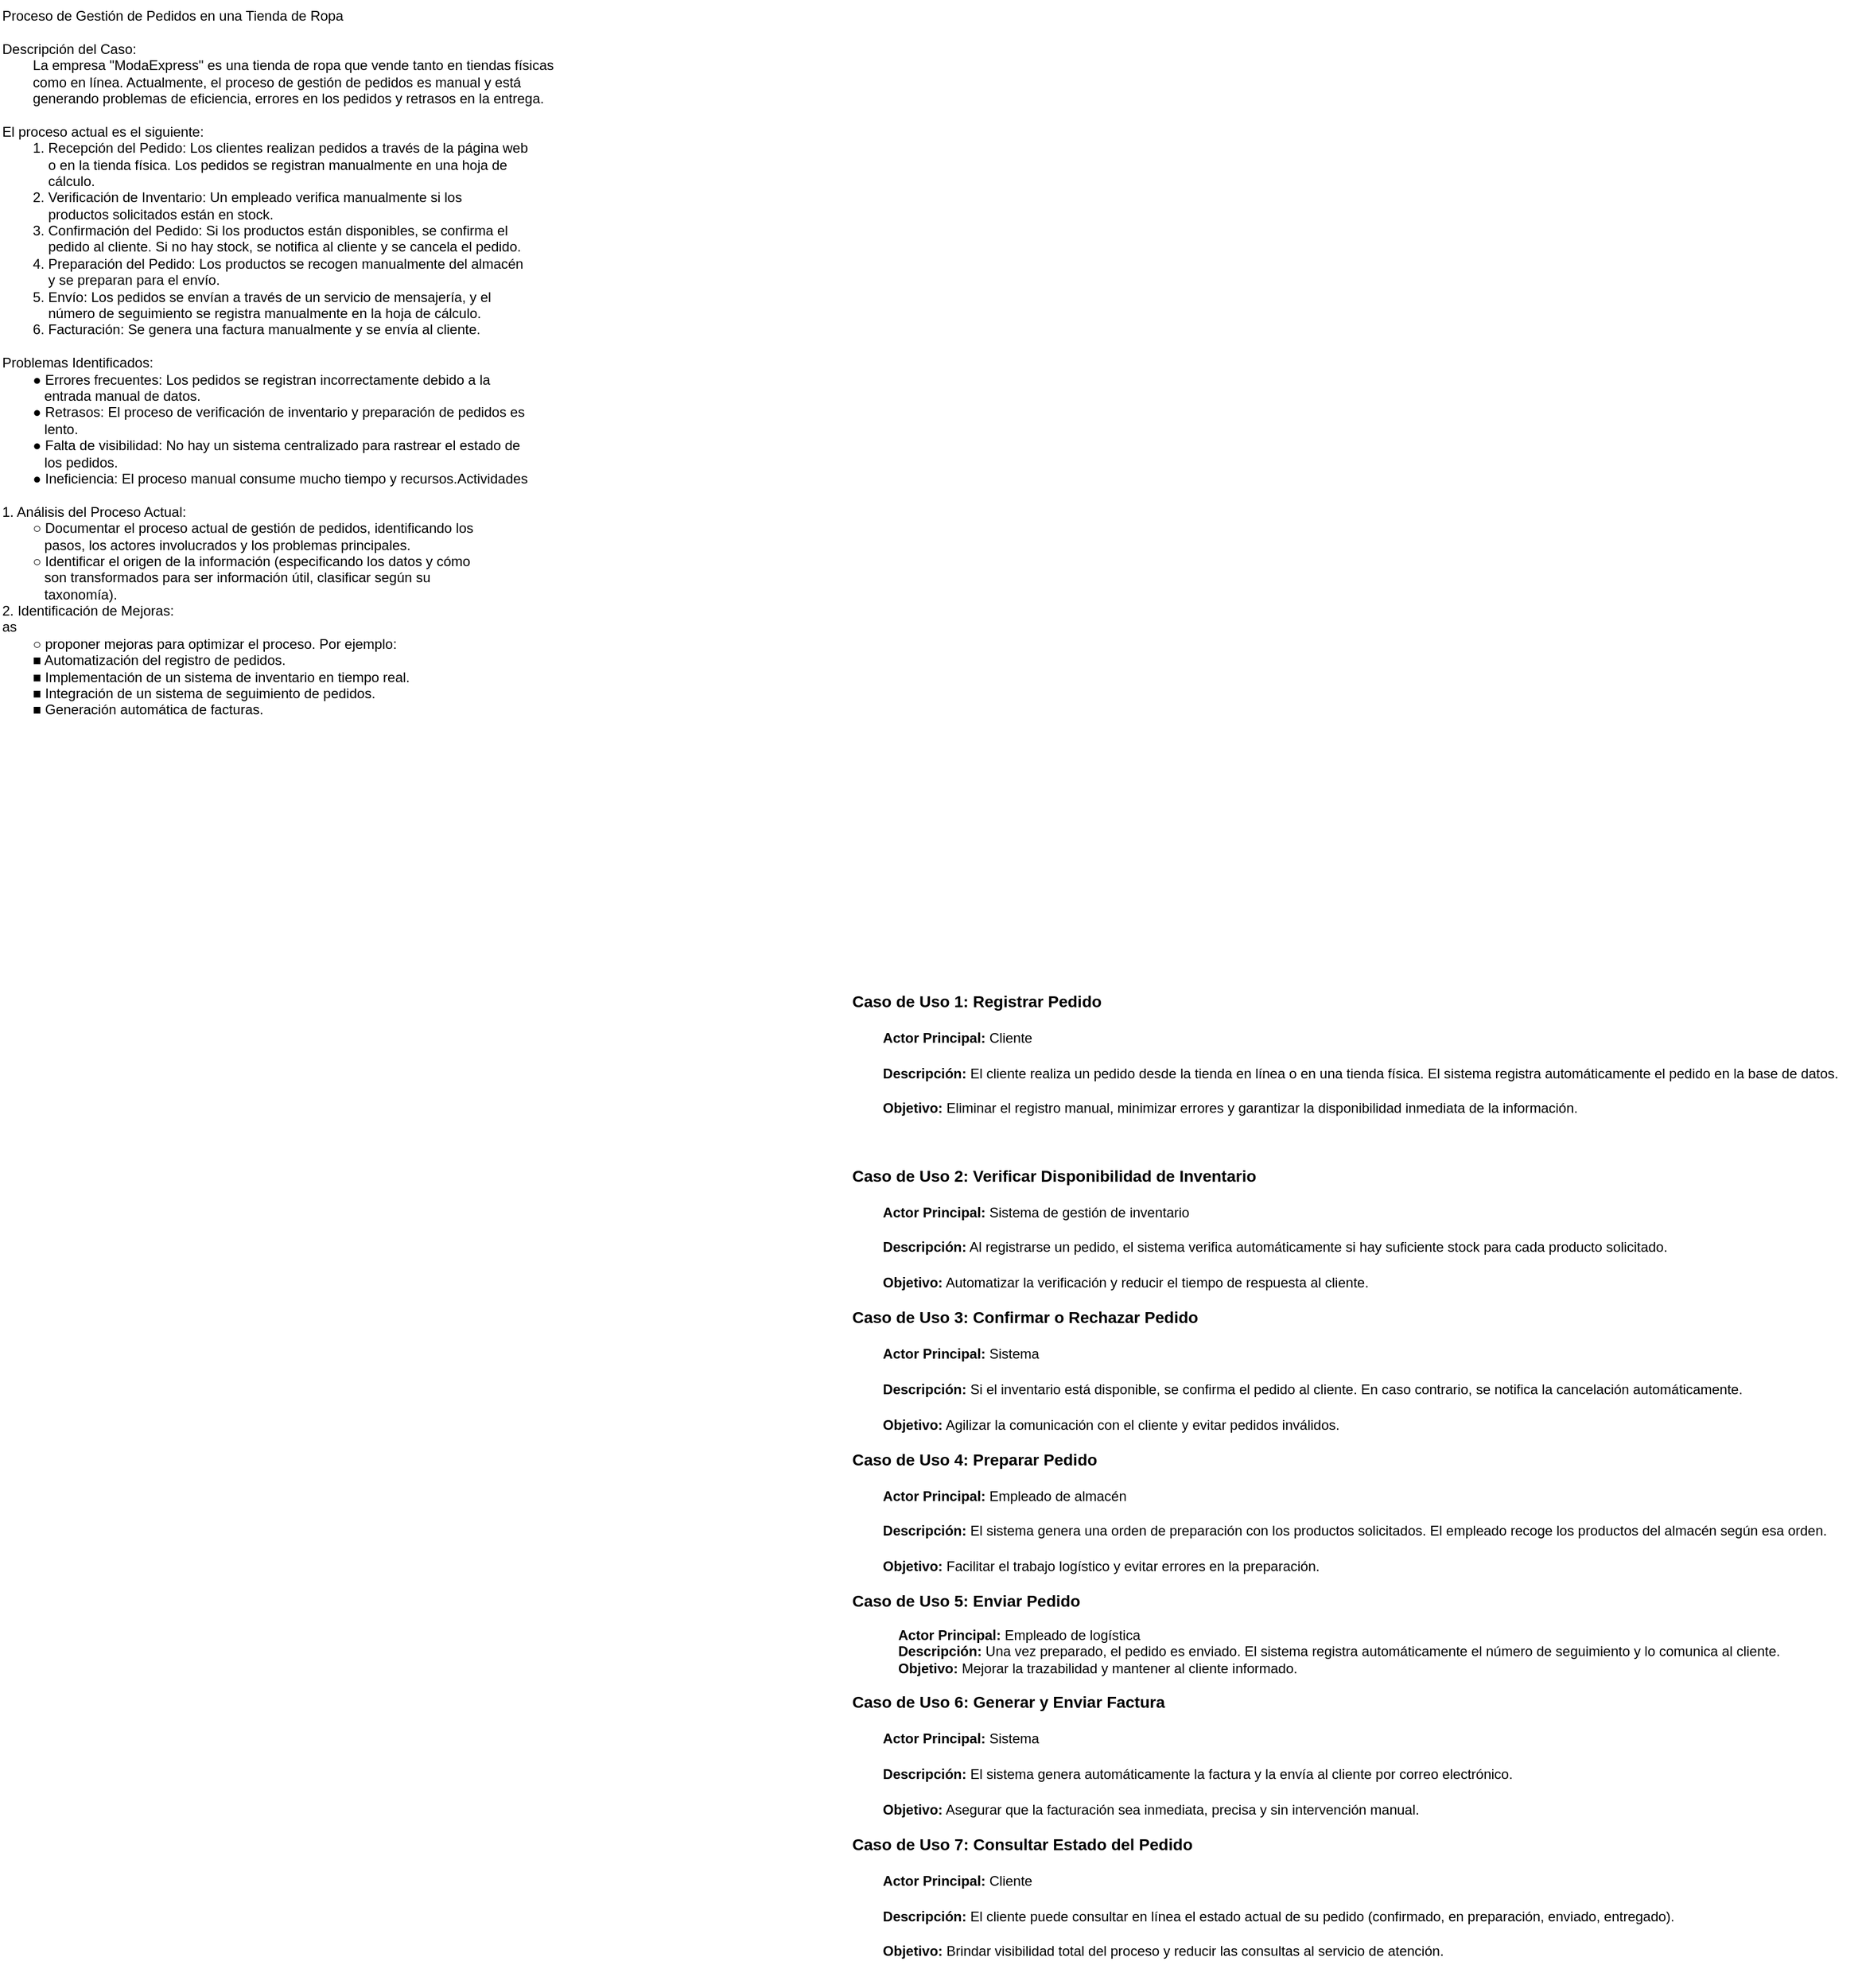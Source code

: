 <mxfile version="27.1.5" pages="4">
  <diagram id="5YTHDg19CeCrRiQ4i6nN" name="Casos de Uso">
    <mxGraphModel dx="1181" dy="744" grid="0" gridSize="10" guides="1" tooltips="1" connect="1" arrows="1" fold="1" page="1" pageScale="1" pageWidth="100000" pageHeight="100000" math="0" shadow="0">
      <root>
        <mxCell id="0" />
        <mxCell id="1" parent="0" />
        <mxCell id="kd1G-dfVbS24iCWZsoGM-1" value="Proceso de Gestión de Pedidos en una Tienda de Ropa&lt;br&gt;&lt;br&gt;&lt;div&gt;Descripción del Caso:&lt;br&gt;&lt;span style=&quot;white-space: pre;&quot;&gt;&#x9;&lt;/span&gt;La empresa &quot;ModaExpress&quot; es una tienda de ropa que vende tanto en tiendas físicas&lt;br&gt;&lt;span style=&quot;white-space: pre;&quot;&gt;&#x9;&lt;/span&gt;como en línea. Actualmente, el proceso de gestión de pedidos es manual y está&lt;br&gt;&lt;span style=&quot;white-space: pre;&quot;&gt;&#x9;&lt;/span&gt;generando problemas de eficiencia, errores en los pedidos y retrasos en la entrega.&lt;br&gt;&lt;br&gt;&lt;/div&gt;&lt;div&gt;El proceso actual es el siguiente:&lt;br&gt;&lt;span style=&quot;white-space: pre;&quot;&gt;&#x9;&lt;/span&gt;1.​ Recepción del Pedido: Los clientes realizan pedidos a través de la página web&lt;br&gt;&lt;span style=&quot;white-space: pre;&quot;&gt;&#x9;&lt;/span&gt;&amp;nbsp; &amp;nbsp; o en la tienda física. Los pedidos se registran manualmente en una hoja de&lt;br&gt;&lt;span style=&quot;white-space: pre;&quot;&gt;&#x9;&lt;/span&gt;&amp;nbsp; &amp;nbsp; cálculo.&lt;br&gt;&lt;span style=&quot;white-space: pre;&quot;&gt;&#x9;&lt;/span&gt;2.​ Verificación de Inventario: Un empleado verifica manualmente si los&lt;br&gt;&lt;span style=&quot;white-space: pre;&quot;&gt;&#x9;&lt;/span&gt;&amp;nbsp; &amp;nbsp; productos solicitados están en stock.&lt;br&gt;&lt;span style=&quot;white-space: pre;&quot;&gt;&#x9;&lt;/span&gt;3.​ Confirmación del Pedido: Si los productos están disponibles, se confirma el&lt;br&gt;&lt;span style=&quot;white-space: pre;&quot;&gt;&#x9;&lt;/span&gt;&amp;nbsp; &amp;nbsp; pedido al cliente. Si no hay stock, se notifica al cliente y se cancela el pedido.&lt;br&gt;&lt;span style=&quot;white-space: pre;&quot;&gt;&#x9;&lt;/span&gt;4.​ Preparación del Pedido: Los productos se recogen manualmente del almacén&lt;br&gt;&lt;span style=&quot;white-space: pre;&quot;&gt;&#x9;&lt;/span&gt;&amp;nbsp; &amp;nbsp; y se preparan para el envío.&lt;br&gt;&lt;span style=&quot;white-space: pre;&quot;&gt;&#x9;&lt;/span&gt;5.​ Envío: Los pedidos se envían a través de un servicio de mensajería, y el&lt;br&gt;&lt;span style=&quot;white-space: pre;&quot;&gt;&#x9;&lt;/span&gt;&amp;nbsp; &amp;nbsp; número de seguimiento se registra manualmente en la hoja de cálculo.&lt;br&gt;&lt;span style=&quot;white-space: pre;&quot;&gt;&#x9;&lt;/span&gt;6.​ Facturación: Se genera una factura manualmente y se envía al cliente.&lt;br&gt;&lt;br&gt;&lt;/div&gt;&lt;div&gt;Problemas Identificados:&lt;br&gt;&lt;span style=&quot;white-space: pre;&quot;&gt;&#x9;&lt;/span&gt;●​ Errores frecuentes: Los pedidos se registran incorrectamente debido a la&lt;br&gt;&lt;span style=&quot;white-space: pre;&quot;&gt;&#x9;&lt;/span&gt;&amp;nbsp; &amp;nbsp;entrada manual de datos.&lt;br&gt;&lt;span style=&quot;white-space: pre;&quot;&gt;&#x9;&lt;/span&gt;●​ Retrasos: El proceso de verificación de inventario y preparación de pedidos es&lt;br&gt;&lt;span style=&quot;white-space: pre;&quot;&gt;&#x9;&lt;/span&gt;&amp;nbsp; &amp;nbsp;lento.&lt;br&gt;&lt;span style=&quot;white-space: pre;&quot;&gt;&#x9;&lt;/span&gt;●​ Falta de visibilidad: No hay un sistema centralizado para rastrear el estado de&lt;br&gt;&lt;span style=&quot;white-space: pre;&quot;&gt;&#x9;&lt;/span&gt;&amp;nbsp; &amp;nbsp;los pedidos.&lt;br&gt;&lt;span style=&quot;white-space: pre;&quot;&gt;&#x9;&lt;/span&gt;●​ Ineficiencia: El proceso manual consume mucho tiempo y recursos.Actividades&lt;br&gt;&lt;br&gt;&lt;/div&gt;&lt;div&gt;1.​ Análisis del Proceso Actual:&lt;br&gt;&lt;span style=&quot;white-space: pre;&quot;&gt;&#x9;&lt;/span&gt;○​ Documentar el proceso actual de gestión de pedidos, identificando los&lt;br&gt;&lt;span style=&quot;white-space: pre;&quot;&gt;&#x9;&lt;/span&gt;&amp;nbsp; &amp;nbsp;pasos, los actores involucrados y los problemas principales.&lt;br&gt;&lt;span style=&quot;white-space: pre;&quot;&gt;&#x9;&lt;/span&gt;○​ Identificar el origen de la información (especificando los datos y cómo&lt;br&gt;&lt;span style=&quot;white-space: pre;&quot;&gt;&#x9;&lt;/span&gt;&amp;nbsp; &amp;nbsp;son transformados para ser información útil, clasificar según su&lt;br&gt;&lt;span style=&quot;white-space: pre;&quot;&gt;&#x9;&lt;/span&gt;&amp;nbsp; &amp;nbsp;taxonomía).&lt;br&gt;2.​ Identificación de Mejoras:&lt;/div&gt;&lt;div&gt;as&lt;br&gt;&lt;span style=&quot;white-space: pre;&quot;&gt;&#x9;&lt;/span&gt;○​ proponer mejoras para optimizar el proceso. Por ejemplo:&lt;br&gt;&lt;span style=&quot;white-space: pre;&quot;&gt;&#x9;&lt;/span&gt;■​ Automatización del registro de pedidos.&lt;br&gt;&lt;span style=&quot;white-space: pre;&quot;&gt;&#x9;&lt;/span&gt;■​ Implementación de un sistema de inventario en tiempo real.&lt;br&gt;&lt;span style=&quot;white-space: pre;&quot;&gt;&#x9;&lt;/span&gt;■​ Integración de un sistema de seguimiento de pedidos.&lt;br&gt;&lt;span style=&quot;white-space: pre;&quot;&gt;&#x9;&lt;/span&gt;■​ Generación automática de facturas.&lt;/div&gt;" style="text;whiteSpace=wrap;html=1;" parent="1" vertex="1">
          <mxGeometry x="270" y="130" width="610" height="650" as="geometry" />
        </mxCell>
        <mxCell id="BOCZlkK2eR9XQvVhr_eG-1" value="&lt;h3 data-end=&quot;318&quot; data-start=&quot;276&quot;&gt;&lt;strong data-end=&quot;318&quot; data-start=&quot;283&quot;&gt;&lt;font style=&quot;font-size: 14px;&quot;&gt;Caso de Uso 1: Registrar Pedido&lt;/font&gt;&lt;/strong&gt;&lt;/h3&gt;&lt;h3 data-end=&quot;318&quot; data-start=&quot;276&quot;&gt;&lt;strong style=&quot;background-color: transparent; color: light-dark(rgb(0, 0, 0), rgb(255, 255, 255)); font-size: 12px;&quot; data-end=&quot;342&quot; data-start=&quot;322&quot;&gt;&lt;span style=&quot;white-space: pre;&quot;&gt;&#x9;&lt;/span&gt;Actor Principal:&lt;/strong&gt;&lt;span style=&quot;background-color: transparent; color: light-dark(rgb(0, 0, 0), rgb(255, 255, 255)); font-size: 12px; font-weight: normal;&quot;&gt; Cliente&lt;/span&gt;&lt;/h3&gt;&lt;h3 data-end=&quot;318&quot; data-start=&quot;276&quot;&gt;&lt;strong style=&quot;background-color: transparent; color: light-dark(rgb(0, 0, 0), rgb(255, 255, 255)); font-size: 12px;&quot; data-end=&quot;369&quot; data-start=&quot;353&quot;&gt;&lt;span style=&quot;white-space: pre;&quot;&gt;&#x9;&lt;/span&gt;Descripción:&lt;/strong&gt;&lt;span style=&quot;background-color: transparent; color: light-dark(rgb(0, 0, 0), rgb(255, 255, 255)); font-size: 12px; font-weight: normal;&quot;&gt; El cliente realiza un pedido desde la tienda en línea o en una tienda física. El sistema registra automáticamente el pedido en la base de datos.&lt;/span&gt;&lt;/h3&gt;&lt;h3 data-end=&quot;318&quot; data-start=&quot;276&quot;&gt;&lt;strong style=&quot;background-color: transparent; color: light-dark(rgb(0, 0, 0), rgb(255, 255, 255)); font-size: 12px;&quot; data-end=&quot;530&quot; data-start=&quot;517&quot;&gt;&lt;span style=&quot;white-space: pre;&quot;&gt;&#x9;&lt;/span&gt;Objetivo:&lt;/strong&gt;&lt;span style=&quot;background-color: transparent; color: light-dark(rgb(0, 0, 0), rgb(255, 255, 255)); font-size: 12px; font-weight: normal;&quot;&gt; Eliminar el registro manual, minimizar errores y garantizar la disponibilidad inmediata de la información.&lt;/span&gt;&lt;/h3&gt;&lt;ul data-end=&quot;637&quot; data-start=&quot;320&quot;&gt;&lt;/ul&gt;&lt;br&gt;&lt;h3 data-end=&quot;708&quot; data-start=&quot;644&quot;&gt;&lt;strong data-end=&quot;708&quot; data-start=&quot;651&quot;&gt;&lt;font style=&quot;font-size: 14px;&quot;&gt;Caso de Uso 2: Verificar Disponibilidad de Inventario&lt;/font&gt;&lt;/strong&gt;&lt;/h3&gt;&lt;h3 data-end=&quot;708&quot; data-start=&quot;644&quot;&gt;&lt;strong style=&quot;background-color: transparent; color: light-dark(rgb(0, 0, 0), rgb(255, 255, 255)); font-size: 12px;&quot; data-end=&quot;732&quot; data-start=&quot;712&quot;&gt;&lt;span style=&quot;white-space: pre;&quot;&gt;&#x9;&lt;/span&gt;Actor Principal:&lt;/strong&gt;&lt;span style=&quot;background-color: transparent; color: light-dark(rgb(0, 0, 0), rgb(255, 255, 255)); font-size: 12px; font-weight: normal;&quot;&gt; Sistema de gestión de inventario&lt;/span&gt;&lt;/h3&gt;&lt;h3 data-end=&quot;708&quot; data-start=&quot;644&quot;&gt;&lt;strong style=&quot;background-color: transparent; color: light-dark(rgb(0, 0, 0), rgb(255, 255, 255)); font-size: 12px;&quot; data-end=&quot;784&quot; data-start=&quot;768&quot;&gt;&lt;span style=&quot;white-space: pre;&quot;&gt;&#x9;&lt;/span&gt;Descripción:&lt;/strong&gt;&lt;span style=&quot;background-color: transparent; color: light-dark(rgb(0, 0, 0), rgb(255, 255, 255)); font-size: 12px; font-weight: normal;&quot;&gt; Al registrarse un pedido, el sistema verifica automáticamente si hay suficiente stock para cada producto solicitado.&lt;/span&gt;&lt;/h3&gt;&lt;h3 data-end=&quot;708&quot; data-start=&quot;644&quot;&gt;&lt;strong style=&quot;background-color: transparent; color: light-dark(rgb(0, 0, 0), rgb(255, 255, 255)); font-size: 12px;&quot; data-end=&quot;917&quot; data-start=&quot;904&quot;&gt;&lt;span style=&quot;white-space: pre;&quot;&gt;&#x9;&lt;/span&gt;Objetivo:&lt;/strong&gt;&lt;span style=&quot;background-color: transparent; color: light-dark(rgb(0, 0, 0), rgb(255, 255, 255)); font-size: 12px; font-weight: normal;&quot;&gt; Automatizar la verificación y reducir el tiempo de respuesta al cliente.&lt;/span&gt;&lt;/h3&gt;&lt;h3 data-end=&quot;708&quot; data-start=&quot;644&quot;&gt;&lt;strong style=&quot;background-color: transparent; color: light-dark(rgb(0, 0, 0), rgb(255, 255, 255));&quot; data-end=&quot;1049&quot; data-start=&quot;1003&quot;&gt;&lt;font style=&quot;font-size: 14px;&quot;&gt;Caso de Uso 3: Confirmar o Rechazar Pedido&lt;/font&gt;&lt;/strong&gt;&lt;/h3&gt;&lt;h3 data-end=&quot;708&quot; data-start=&quot;644&quot;&gt;&lt;strong style=&quot;background-color: transparent; color: light-dark(rgb(0, 0, 0), rgb(255, 255, 255)); font-size: 12px;&quot; data-end=&quot;1073&quot; data-start=&quot;1053&quot;&gt;&lt;span style=&quot;white-space: pre;&quot;&gt;&#x9;&lt;/span&gt;Actor Principal:&lt;/strong&gt;&lt;span style=&quot;background-color: transparent; color: light-dark(rgb(0, 0, 0), rgb(255, 255, 255)); font-size: 12px; font-weight: normal;&quot;&gt; Sistema&lt;/span&gt;&lt;/h3&gt;&lt;h3 data-end=&quot;708&quot; data-start=&quot;644&quot;&gt;&lt;strong style=&quot;background-color: transparent; color: light-dark(rgb(0, 0, 0), rgb(255, 255, 255)); font-size: 12px;&quot; data-end=&quot;1100&quot; data-start=&quot;1084&quot;&gt;&lt;span style=&quot;white-space: pre;&quot;&gt;&#x9;&lt;/span&gt;Descripción:&lt;/strong&gt;&lt;span style=&quot;background-color: transparent; color: light-dark(rgb(0, 0, 0), rgb(255, 255, 255)); font-size: 12px; font-weight: normal;&quot;&gt; Si el inventario está disponible, se confirma el pedido al cliente. En caso contrario, se notifica la cancelación automáticamente.&lt;/span&gt;&lt;/h3&gt;&lt;h3 data-end=&quot;708&quot; data-start=&quot;644&quot;&gt;&lt;strong style=&quot;background-color: transparent; color: light-dark(rgb(0, 0, 0), rgb(255, 255, 255)); font-size: 12px;&quot; data-end=&quot;1247&quot; data-start=&quot;1234&quot;&gt;&lt;span style=&quot;white-space: pre;&quot;&gt;&#x9;&lt;/span&gt;Objetivo:&lt;/strong&gt;&lt;span style=&quot;background-color: transparent; color: light-dark(rgb(0, 0, 0), rgb(255, 255, 255)); font-size: 12px; font-weight: normal;&quot;&gt; Agilizar la comunicación con el cliente y evitar pedidos inválidos.&lt;/span&gt;&lt;/h3&gt;&lt;h3 data-end=&quot;1363&quot; data-start=&quot;1322&quot;&gt;&lt;strong data-end=&quot;1363&quot; data-start=&quot;1329&quot;&gt;&lt;font style=&quot;font-size: 14px;&quot;&gt;Caso de Uso 4: Preparar Pedido&lt;/font&gt;&lt;/strong&gt;&lt;/h3&gt;&lt;h3 data-end=&quot;1363&quot; data-start=&quot;1322&quot;&gt;&lt;strong style=&quot;background-color: transparent; color: light-dark(rgb(0, 0, 0), rgb(255, 255, 255)); font-size: 12px;&quot; data-end=&quot;1387&quot; data-start=&quot;1367&quot;&gt;&lt;span style=&quot;white-space: pre;&quot;&gt;&#x9;&lt;/span&gt;Actor Principal:&lt;/strong&gt;&lt;span style=&quot;background-color: transparent; color: light-dark(rgb(0, 0, 0), rgb(255, 255, 255)); font-size: 12px; font-weight: normal;&quot;&gt; Empleado de almacén&lt;/span&gt;&lt;/h3&gt;&lt;h3 data-end=&quot;1363&quot; data-start=&quot;1322&quot;&gt;&lt;strong style=&quot;background-color: transparent; color: light-dark(rgb(0, 0, 0), rgb(255, 255, 255)); font-size: 12px;&quot; data-end=&quot;1426&quot; data-start=&quot;1410&quot;&gt;&lt;span style=&quot;white-space: pre;&quot;&gt;&#x9;&lt;/span&gt;Descripción:&lt;/strong&gt;&lt;span style=&quot;background-color: transparent; color: light-dark(rgb(0, 0, 0), rgb(255, 255, 255)); font-size: 12px; font-weight: normal;&quot;&gt; El sistema genera una orden de preparación con los productos solicitados. El empleado recoge los productos del almacén según esa orden.&lt;/span&gt;&lt;/h3&gt;&lt;h3 data-end=&quot;1363&quot; data-start=&quot;1322&quot;&gt;&lt;strong style=&quot;background-color: transparent; color: light-dark(rgb(0, 0, 0), rgb(255, 255, 255)); font-size: 12px;&quot; data-end=&quot;1578&quot; data-start=&quot;1565&quot;&gt;&lt;span style=&quot;white-space: pre;&quot;&gt;&#x9;&lt;/span&gt;Objetivo:&lt;/strong&gt;&lt;span style=&quot;background-color: transparent; color: light-dark(rgb(0, 0, 0), rgb(255, 255, 255)); font-size: 12px; font-weight: normal;&quot;&gt; Facilitar el trabajo logístico y evitar errores en la preparación.&lt;/span&gt;&lt;/h3&gt;&lt;h3 data-end=&quot;1363&quot; data-start=&quot;1322&quot;&gt;&lt;strong style=&quot;background-color: transparent; color: light-dark(rgb(0, 0, 0), rgb(255, 255, 255)); font-size: 12px;&quot; data-end=&quot;1691&quot; data-start=&quot;1659&quot;&gt;&lt;span style=&quot;font-size: 14px;&quot;&gt;Caso de Uso 5: Enviar Pedido&lt;/span&gt;&lt;/strong&gt;&lt;/h3&gt;&lt;ul data-end=&quot;1645&quot; data-start=&quot;1365&quot;&gt;&lt;strong style=&quot;background-color: transparent; color: light-dark(rgb(0, 0, 0), rgb(255, 255, 255));&quot; data-end=&quot;1715&quot; data-start=&quot;1695&quot;&gt;Actor Principal:&lt;/strong&gt;&lt;span style=&quot;background-color: transparent; color: light-dark(rgb(0, 0, 0), rgb(255, 255, 255));&quot;&gt; Empleado de logística&lt;br&gt;&lt;/span&gt;&lt;strong style=&quot;background-color: transparent; color: light-dark(rgb(0, 0, 0), rgb(255, 255, 255));&quot; data-end=&quot;1756&quot; data-start=&quot;1740&quot;&gt;Descripción:&lt;/strong&gt;&lt;span style=&quot;background-color: transparent; color: light-dark(rgb(0, 0, 0), rgb(255, 255, 255));&quot;&gt; Una vez preparado, el pedido es enviado. El sistema registra automáticamente el número de seguimiento y lo comunica al cliente.&lt;br&gt;&lt;/span&gt;&lt;strong style=&quot;background-color: transparent; color: light-dark(rgb(0, 0, 0), rgb(255, 255, 255));&quot; data-end=&quot;1900&quot; data-start=&quot;1887&quot;&gt;Objetivo:&lt;/strong&gt;&lt;span style=&quot;background-color: transparent; color: light-dark(rgb(0, 0, 0), rgb(255, 255, 255));&quot;&gt; Mejorar la trazabilidad y mantener al cliente informado.&lt;/span&gt;&lt;/ul&gt;&lt;h3 data-end=&quot;2014&quot; data-start=&quot;1964&quot;&gt;&lt;strong data-end=&quot;2014&quot; data-start=&quot;1971&quot;&gt;Caso de Uso 6: Generar y Enviar Factura&lt;/strong&gt;&lt;/h3&gt;&lt;h3 data-end=&quot;2014&quot; data-start=&quot;1964&quot;&gt;&lt;strong style=&quot;background-color: transparent; color: light-dark(rgb(0, 0, 0), rgb(255, 255, 255)); font-size: 12px;&quot; data-end=&quot;2038&quot; data-start=&quot;2018&quot;&gt;&lt;span style=&quot;white-space: pre;&quot;&gt;&#x9;&lt;/span&gt;Actor Principal:&lt;/strong&gt;&lt;span style=&quot;background-color: transparent; color: light-dark(rgb(0, 0, 0), rgb(255, 255, 255)); font-size: 12px; font-weight: normal;&quot;&gt; Sistema&lt;/span&gt;&lt;/h3&gt;&lt;h3 data-end=&quot;2014&quot; data-start=&quot;1964&quot;&gt;&lt;strong style=&quot;background-color: transparent; color: light-dark(rgb(0, 0, 0), rgb(255, 255, 255)); font-size: 12px;&quot; data-end=&quot;2065&quot; data-start=&quot;2049&quot;&gt;&lt;span style=&quot;white-space: pre;&quot;&gt;&#x9;&lt;/span&gt;Descripción:&lt;/strong&gt;&lt;span style=&quot;background-color: transparent; color: light-dark(rgb(0, 0, 0), rgb(255, 255, 255)); font-size: 12px; font-weight: normal;&quot;&gt; El sistema genera automáticamente la factura y la envía al cliente por correo electrónico.&lt;/span&gt;&lt;/h3&gt;&lt;h3 data-end=&quot;2014&quot; data-start=&quot;1964&quot;&gt;&lt;strong style=&quot;background-color: transparent; color: light-dark(rgb(0, 0, 0), rgb(255, 255, 255)); font-size: 12px;&quot; data-end=&quot;2172&quot; data-start=&quot;2159&quot;&gt;&lt;span style=&quot;white-space: pre;&quot;&gt;&#x9;&lt;/span&gt;Objetivo:&lt;/strong&gt;&lt;span style=&quot;background-color: transparent; color: light-dark(rgb(0, 0, 0), rgb(255, 255, 255)); font-size: 12px; font-weight: normal;&quot;&gt; Asegurar que la facturación sea inmediata, precisa y sin intervención manual.&lt;/span&gt;&lt;/h3&gt;&lt;h3 data-end=&quot;2310&quot; data-start=&quot;2257&quot;&gt;&lt;strong data-end=&quot;2310&quot; data-start=&quot;2264&quot;&gt;Caso de Uso 7: Consultar Estado del Pedido&lt;/strong&gt;&lt;/h3&gt;&lt;h3 data-end=&quot;2310&quot; data-start=&quot;2257&quot;&gt;&lt;strong style=&quot;background-color: transparent; color: light-dark(rgb(0, 0, 0), rgb(255, 255, 255)); font-size: 12px;&quot; data-end=&quot;2334&quot; data-start=&quot;2314&quot;&gt;&lt;span style=&quot;white-space: pre;&quot;&gt;&#x9;&lt;/span&gt;Actor Principal:&lt;/strong&gt;&lt;span style=&quot;background-color: transparent; color: light-dark(rgb(0, 0, 0), rgb(255, 255, 255)); font-size: 12px; font-weight: normal;&quot;&gt; Cliente&lt;/span&gt;&lt;/h3&gt;&lt;h3 data-end=&quot;2310&quot; data-start=&quot;2257&quot;&gt;&lt;strong style=&quot;background-color: transparent; color: light-dark(rgb(0, 0, 0), rgb(255, 255, 255)); font-size: 12px;&quot; data-end=&quot;2361&quot; data-start=&quot;2345&quot;&gt;&lt;span style=&quot;white-space: pre;&quot;&gt;&#x9;&lt;/span&gt;Descripción:&lt;/strong&gt;&lt;span style=&quot;background-color: transparent; color: light-dark(rgb(0, 0, 0), rgb(255, 255, 255)); font-size: 12px; font-weight: normal;&quot;&gt; El cliente puede consultar en línea el estado actual de su pedido (confirmado, en preparación, enviado, entregado).&lt;/span&gt;&lt;/h3&gt;&lt;h3 data-end=&quot;2310&quot; data-start=&quot;2257&quot;&gt;&lt;strong style=&quot;background-color: transparent; color: light-dark(rgb(0, 0, 0), rgb(255, 255, 255)); font-size: 12px;&quot; data-end=&quot;2493&quot; data-start=&quot;2480&quot;&gt;&lt;span style=&quot;white-space: pre;&quot;&gt;&#x9;&lt;/span&gt;Objetivo:&lt;/strong&gt;&lt;span style=&quot;background-color: transparent; color: light-dark(rgb(0, 0, 0), rgb(255, 255, 255)); font-size: 12px; font-weight: normal;&quot;&gt; Brindar visibilidad total del proceso y reducir las consultas al servicio de atención.&lt;/span&gt;&lt;/h3&gt;" style="text;html=1;align=left;verticalAlign=middle;resizable=0;points=[];autosize=1;strokeColor=none;fillColor=none;" vertex="1" parent="1">
          <mxGeometry x="1010" y="970" width="880" height="890" as="geometry" />
        </mxCell>
      </root>
    </mxGraphModel>
  </diagram>
  <diagram id="VbNzpKQaDU-6g5852hGO" name="DiagramaDeClase">
    <mxGraphModel dx="2427" dy="887" grid="1" gridSize="10" guides="1" tooltips="1" connect="1" arrows="1" fold="1" page="0" pageScale="1" pageWidth="827" pageHeight="1169" math="0" shadow="0">
      <root>
        <mxCell id="0" />
        <mxCell id="1" parent="0" />
        <mxCell id="uJ49cOgsuwF6b2q5U07R-47" style="edgeStyle=orthogonalEdgeStyle;rounded=0;orthogonalLoop=1;jettySize=auto;html=1;fontSize=12;startSize=8;endSize=8;" parent="1" source="uJ49cOgsuwF6b2q5U07R-1" target="uJ49cOgsuwF6b2q5U07R-7" edge="1">
          <mxGeometry relative="1" as="geometry" />
        </mxCell>
        <mxCell id="uJ49cOgsuwF6b2q5U07R-52" style="edgeStyle=orthogonalEdgeStyle;rounded=0;orthogonalLoop=1;jettySize=auto;html=1;entryX=0.5;entryY=0;entryDx=0;entryDy=0;fontSize=12;startSize=8;endSize=8;" parent="1" source="uJ49cOgsuwF6b2q5U07R-1" target="uJ49cOgsuwF6b2q5U07R-15" edge="1">
          <mxGeometry relative="1" as="geometry" />
        </mxCell>
        <mxCell id="uJ49cOgsuwF6b2q5U07R-1" value="Usuario" style="swimlane;fontStyle=0;childLayout=stackLayout;horizontal=1;startSize=26;fillColor=none;horizontalStack=0;resizeParent=1;resizeParentMax=0;resizeLast=0;collapsible=1;marginBottom=0;whiteSpace=wrap;html=1;" parent="1" vertex="1">
          <mxGeometry x="-540" y="-70" width="140" height="234" as="geometry" />
        </mxCell>
        <mxCell id="uJ49cOgsuwF6b2q5U07R-2" value="+ id" style="text;strokeColor=none;fillColor=none;align=left;verticalAlign=top;spacingLeft=4;spacingRight=4;overflow=hidden;rotatable=0;points=[[0,0.5],[1,0.5]];portConstraint=eastwest;whiteSpace=wrap;html=1;" parent="uJ49cOgsuwF6b2q5U07R-1" vertex="1">
          <mxGeometry y="26" width="140" height="26" as="geometry" />
        </mxCell>
        <mxCell id="uJ49cOgsuwF6b2q5U07R-3" value="+ UserName: String" style="text;strokeColor=none;fillColor=none;align=left;verticalAlign=top;spacingLeft=4;spacingRight=4;overflow=hidden;rotatable=0;points=[[0,0.5],[1,0.5]];portConstraint=eastwest;whiteSpace=wrap;html=1;" parent="uJ49cOgsuwF6b2q5U07R-1" vertex="1">
          <mxGeometry y="52" width="140" height="26" as="geometry" />
        </mxCell>
        <mxCell id="uJ49cOgsuwF6b2q5U07R-4" value="+ password: String" style="text;strokeColor=none;fillColor=none;align=left;verticalAlign=top;spacingLeft=4;spacingRight=4;overflow=hidden;rotatable=0;points=[[0,0.5],[1,0.5]];portConstraint=eastwest;whiteSpace=wrap;html=1;" parent="uJ49cOgsuwF6b2q5U07R-1" vertex="1">
          <mxGeometry y="78" width="140" height="26" as="geometry" />
        </mxCell>
        <mxCell id="uJ49cOgsuwF6b2q5U07R-5" value="+ gmail: String" style="text;strokeColor=none;fillColor=none;align=left;verticalAlign=top;spacingLeft=4;spacingRight=4;overflow=hidden;rotatable=0;points=[[0,0.5],[1,0.5]];portConstraint=eastwest;whiteSpace=wrap;html=1;" parent="uJ49cOgsuwF6b2q5U07R-1" vertex="1">
          <mxGeometry y="104" width="140" height="26" as="geometry" />
        </mxCell>
        <mxCell id="uJ49cOgsuwF6b2q5U07R-6" value="+ rol: String" style="text;strokeColor=none;fillColor=none;align=left;verticalAlign=top;spacingLeft=4;spacingRight=4;overflow=hidden;rotatable=0;points=[[0,0.5],[1,0.5]];portConstraint=eastwest;whiteSpace=wrap;html=1;" parent="uJ49cOgsuwF6b2q5U07R-1" vertex="1">
          <mxGeometry y="130" width="140" height="26" as="geometry" />
        </mxCell>
        <mxCell id="uJ49cOgsuwF6b2q5U07R-53" value="+ CrearUsuario()" style="text;strokeColor=none;fillColor=none;align=left;verticalAlign=top;spacingLeft=4;spacingRight=4;overflow=hidden;rotatable=0;points=[[0,0.5],[1,0.5]];portConstraint=eastwest;whiteSpace=wrap;html=1;" parent="uJ49cOgsuwF6b2q5U07R-1" vertex="1">
          <mxGeometry y="156" width="140" height="26" as="geometry" />
        </mxCell>
        <mxCell id="uJ49cOgsuwF6b2q5U07R-54" value="+ UpdateUsuario()" style="text;strokeColor=none;fillColor=none;align=left;verticalAlign=top;spacingLeft=4;spacingRight=4;overflow=hidden;rotatable=0;points=[[0,0.5],[1,0.5]];portConstraint=eastwest;whiteSpace=wrap;html=1;" parent="uJ49cOgsuwF6b2q5U07R-1" vertex="1">
          <mxGeometry y="182" width="140" height="26" as="geometry" />
        </mxCell>
        <mxCell id="uJ49cOgsuwF6b2q5U07R-55" value="+ DeleteUsuario()" style="text;strokeColor=none;fillColor=none;align=left;verticalAlign=top;spacingLeft=4;spacingRight=4;overflow=hidden;rotatable=0;points=[[0,0.5],[1,0.5]];portConstraint=eastwest;whiteSpace=wrap;html=1;" parent="uJ49cOgsuwF6b2q5U07R-1" vertex="1">
          <mxGeometry y="208" width="140" height="26" as="geometry" />
        </mxCell>
        <mxCell id="uJ49cOgsuwF6b2q5U07R-61" style="edgeStyle=elbowEdgeStyle;rounded=0;orthogonalLoop=1;jettySize=auto;html=1;entryX=1.014;entryY=-0.154;entryDx=0;entryDy=0;fontSize=12;startSize=8;endSize=8;entryPerimeter=0;" parent="1" source="uJ49cOgsuwF6b2q5U07R-7" target="uJ49cOgsuwF6b2q5U07R-24" edge="1">
          <mxGeometry relative="1" as="geometry" />
        </mxCell>
        <mxCell id="uJ49cOgsuwF6b2q5U07R-7" value="Empleado" style="swimlane;fontStyle=0;childLayout=stackLayout;horizontal=1;startSize=26;fillColor=none;horizontalStack=0;resizeParent=1;resizeParentMax=0;resizeLast=0;collapsible=1;marginBottom=0;whiteSpace=wrap;html=1;" parent="1" vertex="1">
          <mxGeometry x="-360" y="240" width="140" height="112" as="geometry" />
        </mxCell>
        <mxCell id="uJ49cOgsuwF6b2q5U07R-8" value="+ id" style="text;strokeColor=none;fillColor=none;align=left;verticalAlign=top;spacingLeft=4;spacingRight=4;overflow=hidden;rotatable=0;points=[[0,0.5],[1,0.5]];portConstraint=eastwest;whiteSpace=wrap;html=1;" parent="uJ49cOgsuwF6b2q5U07R-7" vertex="1">
          <mxGeometry y="26" width="140" height="26" as="geometry" />
        </mxCell>
        <mxCell id="uJ49cOgsuwF6b2q5U07R-9" value="+ FechaNacimiento: date" style="text;strokeColor=none;fillColor=none;align=left;verticalAlign=top;spacingLeft=4;spacingRight=4;overflow=hidden;rotatable=0;points=[[0,0.5],[1,0.5]];portConstraint=eastwest;whiteSpace=wrap;html=1;" parent="uJ49cOgsuwF6b2q5U07R-7" vertex="1">
          <mxGeometry y="52" width="140" height="34" as="geometry" />
        </mxCell>
        <mxCell id="uJ49cOgsuwF6b2q5U07R-10" value="+ nombre:String&amp;nbsp;" style="text;strokeColor=none;fillColor=none;align=left;verticalAlign=top;spacingLeft=4;spacingRight=4;overflow=hidden;rotatable=0;points=[[0,0.5],[1,0.5]];portConstraint=eastwest;whiteSpace=wrap;html=1;" parent="uJ49cOgsuwF6b2q5U07R-7" vertex="1">
          <mxGeometry y="86" width="140" height="26" as="geometry" />
        </mxCell>
        <mxCell id="uJ49cOgsuwF6b2q5U07R-11" value="Venta" style="swimlane;fontStyle=0;childLayout=stackLayout;horizontal=1;startSize=26;fillColor=none;horizontalStack=0;resizeParent=1;resizeParentMax=0;resizeLast=0;collapsible=1;marginBottom=0;whiteSpace=wrap;html=1;" parent="1" vertex="1">
          <mxGeometry x="-1050" y="950" width="140" height="182" as="geometry" />
        </mxCell>
        <mxCell id="uJ49cOgsuwF6b2q5U07R-12" value="+ id" style="text;strokeColor=none;fillColor=none;align=left;verticalAlign=top;spacingLeft=4;spacingRight=4;overflow=hidden;rotatable=0;points=[[0,0.5],[1,0.5]];portConstraint=eastwest;whiteSpace=wrap;html=1;" parent="uJ49cOgsuwF6b2q5U07R-11" vertex="1">
          <mxGeometry y="26" width="140" height="26" as="geometry" />
        </mxCell>
        <mxCell id="uJ49cOgsuwF6b2q5U07R-13" value="+MedioPago: String" style="text;strokeColor=none;fillColor=none;align=left;verticalAlign=top;spacingLeft=4;spacingRight=4;overflow=hidden;rotatable=0;points=[[0,0.5],[1,0.5]];portConstraint=eastwest;whiteSpace=wrap;html=1;" parent="uJ49cOgsuwF6b2q5U07R-11" vertex="1">
          <mxGeometry y="52" width="140" height="26" as="geometry" />
        </mxCell>
        <mxCell id="uJ49cOgsuwF6b2q5U07R-14" value="+ SubTotal: String" style="text;strokeColor=none;fillColor=none;align=left;verticalAlign=top;spacingLeft=4;spacingRight=4;overflow=hidden;rotatable=0;points=[[0,0.5],[1,0.5]];portConstraint=eastwest;whiteSpace=wrap;html=1;" parent="uJ49cOgsuwF6b2q5U07R-11" vertex="1">
          <mxGeometry y="78" width="140" height="26" as="geometry" />
        </mxCell>
        <mxCell id="uJ49cOgsuwF6b2q5U07R-43" value="+ Iva: String" style="text;strokeColor=none;fillColor=none;align=left;verticalAlign=top;spacingLeft=4;spacingRight=4;overflow=hidden;rotatable=0;points=[[0,0.5],[1,0.5]];portConstraint=eastwest;whiteSpace=wrap;html=1;" parent="uJ49cOgsuwF6b2q5U07R-11" vertex="1">
          <mxGeometry y="104" width="140" height="26" as="geometry" />
        </mxCell>
        <mxCell id="uJ49cOgsuwF6b2q5U07R-44" value="+ Total: String" style="text;strokeColor=none;fillColor=none;align=left;verticalAlign=top;spacingLeft=4;spacingRight=4;overflow=hidden;rotatable=0;points=[[0,0.5],[1,0.5]];portConstraint=eastwest;whiteSpace=wrap;html=1;" parent="uJ49cOgsuwF6b2q5U07R-11" vertex="1">
          <mxGeometry y="130" width="140" height="26" as="geometry" />
        </mxCell>
        <mxCell id="uJ49cOgsuwF6b2q5U07R-45" value="+ CrearVenta()" style="text;strokeColor=none;fillColor=none;align=left;verticalAlign=top;spacingLeft=4;spacingRight=4;overflow=hidden;rotatable=0;points=[[0,0.5],[1,0.5]];portConstraint=eastwest;whiteSpace=wrap;html=1;" parent="uJ49cOgsuwF6b2q5U07R-11" vertex="1">
          <mxGeometry y="156" width="140" height="26" as="geometry" />
        </mxCell>
        <mxCell id="uJ49cOgsuwF6b2q5U07R-15" value="Cliente" style="swimlane;fontStyle=0;childLayout=stackLayout;horizontal=1;startSize=26;fillColor=none;horizontalStack=0;resizeParent=1;resizeParentMax=0;resizeLast=0;collapsible=1;marginBottom=0;whiteSpace=wrap;html=1;" parent="1" vertex="1">
          <mxGeometry x="-780" y="201" width="140" height="205" as="geometry" />
        </mxCell>
        <mxCell id="uJ49cOgsuwF6b2q5U07R-16" value="+ id" style="text;strokeColor=none;fillColor=none;align=left;verticalAlign=top;spacingLeft=4;spacingRight=4;overflow=hidden;rotatable=0;points=[[0,0.5],[1,0.5]];portConstraint=eastwest;whiteSpace=wrap;html=1;" parent="uJ49cOgsuwF6b2q5U07R-15" vertex="1">
          <mxGeometry y="26" width="140" height="26" as="geometry" />
        </mxCell>
        <mxCell id="uJ49cOgsuwF6b2q5U07R-17" value="+ Dni:String" style="text;strokeColor=none;fillColor=none;align=left;verticalAlign=top;spacingLeft=4;spacingRight=4;overflow=hidden;rotatable=0;points=[[0,0.5],[1,0.5]];portConstraint=eastwest;whiteSpace=wrap;html=1;" parent="uJ49cOgsuwF6b2q5U07R-15" vertex="1">
          <mxGeometry y="52" width="140" height="26" as="geometry" />
        </mxCell>
        <mxCell id="uJ49cOgsuwF6b2q5U07R-18" value="+ FechaNacimiento:date" style="text;strokeColor=none;fillColor=none;align=left;verticalAlign=top;spacingLeft=4;spacingRight=4;overflow=hidden;rotatable=0;points=[[0,0.5],[1,0.5]];portConstraint=eastwest;whiteSpace=wrap;html=1;" parent="uJ49cOgsuwF6b2q5U07R-15" vertex="1">
          <mxGeometry y="78" width="140" height="57" as="geometry" />
        </mxCell>
        <mxCell id="uJ49cOgsuwF6b2q5U07R-41" value="+Direccion:String" style="text;strokeColor=none;fillColor=none;align=left;verticalAlign=top;spacingLeft=4;spacingRight=4;overflow=hidden;rotatable=0;points=[[0,0.5],[1,0.5]];portConstraint=eastwest;whiteSpace=wrap;html=1;" parent="uJ49cOgsuwF6b2q5U07R-15" vertex="1">
          <mxGeometry y="135" width="140" height="35" as="geometry" />
        </mxCell>
        <mxCell id="uJ49cOgsuwF6b2q5U07R-56" value="+ActualizarDatos()" style="text;strokeColor=none;fillColor=none;align=left;verticalAlign=top;spacingLeft=4;spacingRight=4;overflow=hidden;rotatable=0;points=[[0,0.5],[1,0.5]];portConstraint=eastwest;whiteSpace=wrap;html=1;" parent="uJ49cOgsuwF6b2q5U07R-15" vertex="1">
          <mxGeometry y="170" width="140" height="35" as="geometry" />
        </mxCell>
        <mxCell id="uJ49cOgsuwF6b2q5U07R-63" style="edgeStyle=none;curved=1;rounded=0;orthogonalLoop=1;jettySize=auto;html=1;fontSize=12;startSize=8;endSize=8;" parent="1" source="uJ49cOgsuwF6b2q5U07R-19" target="uJ49cOgsuwF6b2q5U07R-11" edge="1">
          <mxGeometry relative="1" as="geometry" />
        </mxCell>
        <mxCell id="uJ49cOgsuwF6b2q5U07R-19" value="Pedidos" style="swimlane;fontStyle=0;childLayout=stackLayout;horizontal=1;startSize=26;fillColor=none;horizontalStack=0;resizeParent=1;resizeParentMax=0;resizeLast=0;collapsible=1;marginBottom=0;whiteSpace=wrap;html=1;" parent="1" vertex="1">
          <mxGeometry x="-1050" y="676" width="140" height="156" as="geometry" />
        </mxCell>
        <mxCell id="uJ49cOgsuwF6b2q5U07R-20" value="+ id" style="text;strokeColor=none;fillColor=none;align=left;verticalAlign=top;spacingLeft=4;spacingRight=4;overflow=hidden;rotatable=0;points=[[0,0.5],[1,0.5]];portConstraint=eastwest;whiteSpace=wrap;html=1;" parent="uJ49cOgsuwF6b2q5U07R-19" vertex="1">
          <mxGeometry y="26" width="140" height="26" as="geometry" />
        </mxCell>
        <mxCell id="uJ49cOgsuwF6b2q5U07R-21" value="+ fecha: String" style="text;strokeColor=none;fillColor=none;align=left;verticalAlign=top;spacingLeft=4;spacingRight=4;overflow=hidden;rotatable=0;points=[[0,0.5],[1,0.5]];portConstraint=eastwest;whiteSpace=wrap;html=1;" parent="uJ49cOgsuwF6b2q5U07R-19" vertex="1">
          <mxGeometry y="52" width="140" height="26" as="geometry" />
        </mxCell>
        <mxCell id="uJ49cOgsuwF6b2q5U07R-22" value="+ estado: String" style="text;strokeColor=none;fillColor=none;align=left;verticalAlign=top;spacingLeft=4;spacingRight=4;overflow=hidden;rotatable=0;points=[[0,0.5],[1,0.5]];portConstraint=eastwest;whiteSpace=wrap;html=1;" parent="uJ49cOgsuwF6b2q5U07R-19" vertex="1">
          <mxGeometry y="78" width="140" height="26" as="geometry" />
        </mxCell>
        <mxCell id="uJ49cOgsuwF6b2q5U07R-42" value="+VerificarStock(): String" style="text;strokeColor=none;fillColor=none;align=left;verticalAlign=top;spacingLeft=4;spacingRight=4;overflow=hidden;rotatable=0;points=[[0,0.5],[1,0.5]];portConstraint=eastwest;whiteSpace=wrap;html=1;" parent="uJ49cOgsuwF6b2q5U07R-19" vertex="1">
          <mxGeometry y="104" width="140" height="26" as="geometry" />
        </mxCell>
        <mxCell id="IMc_1PNirZM3jIOjYHXR-1" value="+ tipo: String" style="text;strokeColor=none;fillColor=none;align=left;verticalAlign=top;spacingLeft=4;spacingRight=4;overflow=hidden;rotatable=0;points=[[0,0.5],[1,0.5]];portConstraint=eastwest;whiteSpace=wrap;html=1;" parent="uJ49cOgsuwF6b2q5U07R-19" vertex="1">
          <mxGeometry y="130" width="140" height="26" as="geometry" />
        </mxCell>
        <mxCell id="uJ49cOgsuwF6b2q5U07R-23" value="ControllerPedidos" style="swimlane;fontStyle=0;childLayout=stackLayout;horizontal=1;startSize=26;fillColor=none;horizontalStack=0;resizeParent=1;resizeParentMax=0;resizeLast=0;collapsible=1;marginBottom=0;whiteSpace=wrap;html=1;" parent="1" vertex="1">
          <mxGeometry x="-770" y="676" width="140" height="150" as="geometry" />
        </mxCell>
        <mxCell id="uJ49cOgsuwF6b2q5U07R-24" value="+ Cliente: cliente" style="text;strokeColor=none;fillColor=none;align=left;verticalAlign=top;spacingLeft=4;spacingRight=4;overflow=hidden;rotatable=0;points=[[0,0.5],[1,0.5]];portConstraint=eastwest;whiteSpace=wrap;html=1;" parent="uJ49cOgsuwF6b2q5U07R-23" vertex="1">
          <mxGeometry y="26" width="140" height="26" as="geometry" />
        </mxCell>
        <mxCell id="uJ49cOgsuwF6b2q5U07R-25" value="+ Empleado: empleado" style="text;strokeColor=none;fillColor=none;align=left;verticalAlign=top;spacingLeft=4;spacingRight=4;overflow=hidden;rotatable=0;points=[[0,0.5],[1,0.5]];portConstraint=eastwest;whiteSpace=wrap;html=1;" parent="uJ49cOgsuwF6b2q5U07R-23" vertex="1">
          <mxGeometry y="52" width="140" height="26" as="geometry" />
        </mxCell>
        <mxCell id="uJ49cOgsuwF6b2q5U07R-26" value="+Producto:producto" style="text;strokeColor=none;fillColor=none;align=left;verticalAlign=top;spacingLeft=4;spacingRight=4;overflow=hidden;rotatable=0;points=[[0,0.5],[1,0.5]];portConstraint=eastwest;whiteSpace=wrap;html=1;" parent="uJ49cOgsuwF6b2q5U07R-23" vertex="1">
          <mxGeometry y="78" width="140" height="26" as="geometry" />
        </mxCell>
        <mxCell id="uJ49cOgsuwF6b2q5U07R-40" value="+ CrearPedido()" style="text;strokeColor=none;fillColor=none;align=left;verticalAlign=top;spacingLeft=4;spacingRight=4;overflow=hidden;rotatable=0;points=[[0,0.5],[1,0.5]];portConstraint=eastwest;whiteSpace=wrap;html=1;" parent="uJ49cOgsuwF6b2q5U07R-23" vertex="1">
          <mxGeometry y="104" width="140" height="46" as="geometry" />
        </mxCell>
        <mxCell id="uJ49cOgsuwF6b2q5U07R-31" value="Productos" style="swimlane;fontStyle=0;childLayout=stackLayout;horizontal=1;startSize=26;fillColor=none;horizontalStack=0;resizeParent=1;resizeParentMax=0;resizeLast=0;collapsible=1;marginBottom=0;whiteSpace=wrap;html=1;" parent="1" vertex="1">
          <mxGeometry x="-1290" y="460" width="140" height="104" as="geometry" />
        </mxCell>
        <mxCell id="uJ49cOgsuwF6b2q5U07R-32" value="+ id" style="text;strokeColor=none;fillColor=none;align=left;verticalAlign=top;spacingLeft=4;spacingRight=4;overflow=hidden;rotatable=0;points=[[0,0.5],[1,0.5]];portConstraint=eastwest;whiteSpace=wrap;html=1;" parent="uJ49cOgsuwF6b2q5U07R-31" vertex="1">
          <mxGeometry y="26" width="140" height="26" as="geometry" />
        </mxCell>
        <mxCell id="uJ49cOgsuwF6b2q5U07R-33" value="+ Nombre:String&amp;nbsp;" style="text;strokeColor=none;fillColor=none;align=left;verticalAlign=top;spacingLeft=4;spacingRight=4;overflow=hidden;rotatable=0;points=[[0,0.5],[1,0.5]];portConstraint=eastwest;whiteSpace=wrap;html=1;" parent="uJ49cOgsuwF6b2q5U07R-31" vertex="1">
          <mxGeometry y="52" width="140" height="26" as="geometry" />
        </mxCell>
        <mxCell id="uJ49cOgsuwF6b2q5U07R-34" value="+ Marca: String" style="text;strokeColor=none;fillColor=none;align=left;verticalAlign=top;spacingLeft=4;spacingRight=4;overflow=hidden;rotatable=0;points=[[0,0.5],[1,0.5]];portConstraint=eastwest;whiteSpace=wrap;html=1;" parent="uJ49cOgsuwF6b2q5U07R-31" vertex="1">
          <mxGeometry y="78" width="140" height="26" as="geometry" />
        </mxCell>
        <mxCell id="uJ49cOgsuwF6b2q5U07R-64" style="edgeStyle=none;curved=1;rounded=0;orthogonalLoop=1;jettySize=auto;html=1;entryX=0.5;entryY=0;entryDx=0;entryDy=0;fontSize=12;startSize=8;endSize=8;" parent="1" source="uJ49cOgsuwF6b2q5U07R-35" target="uJ49cOgsuwF6b2q5U07R-19" edge="1">
          <mxGeometry relative="1" as="geometry" />
        </mxCell>
        <mxCell id="uJ49cOgsuwF6b2q5U07R-35" value="Stock" style="swimlane;fontStyle=0;childLayout=stackLayout;horizontal=1;startSize=26;fillColor=none;horizontalStack=0;resizeParent=1;resizeParentMax=0;resizeLast=0;collapsible=1;marginBottom=0;whiteSpace=wrap;html=1;" parent="1" vertex="1">
          <mxGeometry x="-1050" y="460" width="140" height="104" as="geometry" />
        </mxCell>
        <mxCell id="uJ49cOgsuwF6b2q5U07R-36" value="+ id" style="text;strokeColor=none;fillColor=none;align=left;verticalAlign=top;spacingLeft=4;spacingRight=4;overflow=hidden;rotatable=0;points=[[0,0.5],[1,0.5]];portConstraint=eastwest;whiteSpace=wrap;html=1;" parent="uJ49cOgsuwF6b2q5U07R-35" vertex="1">
          <mxGeometry y="26" width="140" height="26" as="geometry" />
        </mxCell>
        <mxCell id="uJ49cOgsuwF6b2q5U07R-37" value="+ cantidad: String" style="text;strokeColor=none;fillColor=none;align=left;verticalAlign=top;spacingLeft=4;spacingRight=4;overflow=hidden;rotatable=0;points=[[0,0.5],[1,0.5]];portConstraint=eastwest;whiteSpace=wrap;html=1;" parent="uJ49cOgsuwF6b2q5U07R-35" vertex="1">
          <mxGeometry y="52" width="140" height="26" as="geometry" />
        </mxCell>
        <mxCell id="uJ49cOgsuwF6b2q5U07R-38" value="+ ActualizarStock(): type" style="text;strokeColor=none;fillColor=none;align=left;verticalAlign=top;spacingLeft=4;spacingRight=4;overflow=hidden;rotatable=0;points=[[0,0.5],[1,0.5]];portConstraint=eastwest;whiteSpace=wrap;html=1;" parent="uJ49cOgsuwF6b2q5U07R-35" vertex="1">
          <mxGeometry y="78" width="140" height="26" as="geometry" />
        </mxCell>
        <mxCell id="uJ49cOgsuwF6b2q5U07R-48" value="ServicePedido" style="swimlane;fontStyle=0;childLayout=stackLayout;horizontal=1;startSize=26;fillColor=none;horizontalStack=0;resizeParent=1;resizeParentMax=0;resizeLast=0;collapsible=1;marginBottom=0;whiteSpace=wrap;html=1;" parent="1" vertex="1">
          <mxGeometry x="-1420" y="680" width="230" height="104" as="geometry" />
        </mxCell>
        <mxCell id="uJ49cOgsuwF6b2q5U07R-49" value="+ EstadoPedido(): type" style="text;strokeColor=none;fillColor=none;align=left;verticalAlign=top;spacingLeft=4;spacingRight=4;overflow=hidden;rotatable=0;points=[[0,0.5],[1,0.5]];portConstraint=eastwest;whiteSpace=wrap;html=1;" parent="uJ49cOgsuwF6b2q5U07R-48" vertex="1">
          <mxGeometry y="26" width="230" height="26" as="geometry" />
        </mxCell>
        <mxCell id="uJ49cOgsuwF6b2q5U07R-50" value="+ NotificarDisponibilidad(): type" style="text;strokeColor=none;fillColor=none;align=left;verticalAlign=top;spacingLeft=4;spacingRight=4;overflow=hidden;rotatable=0;points=[[0,0.5],[1,0.5]];portConstraint=eastwest;whiteSpace=wrap;html=1;" parent="uJ49cOgsuwF6b2q5U07R-48" vertex="1">
          <mxGeometry y="52" width="230" height="26" as="geometry" />
        </mxCell>
        <mxCell id="uJ49cOgsuwF6b2q5U07R-51" value="+ CancelarPedido()&amp;nbsp;" style="text;strokeColor=none;fillColor=none;align=left;verticalAlign=top;spacingLeft=4;spacingRight=4;overflow=hidden;rotatable=0;points=[[0,0.5],[1,0.5]];portConstraint=eastwest;whiteSpace=wrap;html=1;" parent="uJ49cOgsuwF6b2q5U07R-48" vertex="1">
          <mxGeometry y="78" width="230" height="26" as="geometry" />
        </mxCell>
        <mxCell id="uJ49cOgsuwF6b2q5U07R-57" style="edgeStyle=none;curved=1;rounded=0;orthogonalLoop=1;jettySize=auto;html=1;entryX=0.443;entryY=0;entryDx=0;entryDy=0;entryPerimeter=0;fontSize=12;startSize=8;endSize=8;" parent="1" source="uJ49cOgsuwF6b2q5U07R-15" target="uJ49cOgsuwF6b2q5U07R-23" edge="1">
          <mxGeometry relative="1" as="geometry" />
        </mxCell>
        <mxCell id="uJ49cOgsuwF6b2q5U07R-58" style="edgeStyle=none;curved=1;rounded=0;orthogonalLoop=1;jettySize=auto;html=1;entryX=0;entryY=0;entryDx=0;entryDy=0;entryPerimeter=0;fontSize=12;startSize=8;endSize=8;" parent="1" source="uJ49cOgsuwF6b2q5U07R-31" target="uJ49cOgsuwF6b2q5U07R-37" edge="1">
          <mxGeometry relative="1" as="geometry" />
        </mxCell>
        <mxCell id="uJ49cOgsuwF6b2q5U07R-62" style="edgeStyle=none;curved=1;rounded=0;orthogonalLoop=1;jettySize=auto;html=1;exitX=0;exitY=0.5;exitDx=0;exitDy=0;entryX=1;entryY=0.5;entryDx=0;entryDy=0;fontSize=12;startSize=8;endSize=8;" parent="1" source="uJ49cOgsuwF6b2q5U07R-24" target="uJ49cOgsuwF6b2q5U07R-20" edge="1">
          <mxGeometry relative="1" as="geometry" />
        </mxCell>
      </root>
    </mxGraphModel>
  </diagram>
  <diagram id="6anV5IoP9Md_UmfUlNSr" name="Modelo de dominio">
    <mxGraphModel dx="2343" dy="406" grid="1" gridSize="10" guides="1" tooltips="1" connect="1" arrows="1" fold="1" page="1" pageScale="1" pageWidth="827" pageHeight="1169" math="0" shadow="0">
      <root>
        <mxCell id="0" />
        <mxCell id="1" parent="0" />
        <mxCell id="iXZ_1APcKPDcDF1YwzaP-1" style="edgeStyle=orthogonalEdgeStyle;rounded=0;orthogonalLoop=1;jettySize=auto;html=1;fontSize=12;startSize=8;endSize=8;endArrow=none;startFill=0;" parent="1" source="iXZ_1APcKPDcDF1YwzaP-3" target="iXZ_1APcKPDcDF1YwzaP-13" edge="1">
          <mxGeometry relative="1" as="geometry" />
        </mxCell>
        <mxCell id="iXZ_1APcKPDcDF1YwzaP-2" style="edgeStyle=orthogonalEdgeStyle;rounded=0;orthogonalLoop=1;jettySize=auto;html=1;entryX=0.5;entryY=0;entryDx=0;entryDy=0;fontSize=12;startSize=8;endSize=8;endArrow=none;startFill=0;" parent="1" source="iXZ_1APcKPDcDF1YwzaP-3" target="iXZ_1APcKPDcDF1YwzaP-24" edge="1">
          <mxGeometry relative="1" as="geometry" />
        </mxCell>
        <mxCell id="iXZ_1APcKPDcDF1YwzaP-3" value="Usuario" style="swimlane;fontStyle=0;childLayout=stackLayout;horizontal=1;startSize=26;fillColor=none;horizontalStack=0;resizeParent=1;resizeParentMax=0;resizeLast=0;collapsible=1;marginBottom=0;whiteSpace=wrap;html=1;" parent="1" vertex="1">
          <mxGeometry x="-463" y="100" width="140" height="130" as="geometry" />
        </mxCell>
        <mxCell id="iXZ_1APcKPDcDF1YwzaP-5" value="+ UserName" style="text;strokeColor=none;fillColor=none;align=left;verticalAlign=top;spacingLeft=4;spacingRight=4;overflow=hidden;rotatable=0;points=[[0,0.5],[1,0.5]];portConstraint=eastwest;whiteSpace=wrap;html=1;" parent="iXZ_1APcKPDcDF1YwzaP-3" vertex="1">
          <mxGeometry y="26" width="140" height="26" as="geometry" />
        </mxCell>
        <mxCell id="iXZ_1APcKPDcDF1YwzaP-6" value="+ password" style="text;strokeColor=none;fillColor=none;align=left;verticalAlign=top;spacingLeft=4;spacingRight=4;overflow=hidden;rotatable=0;points=[[0,0.5],[1,0.5]];portConstraint=eastwest;whiteSpace=wrap;html=1;" parent="iXZ_1APcKPDcDF1YwzaP-3" vertex="1">
          <mxGeometry y="52" width="140" height="26" as="geometry" />
        </mxCell>
        <mxCell id="iXZ_1APcKPDcDF1YwzaP-7" value="+ gmail" style="text;strokeColor=none;fillColor=none;align=left;verticalAlign=top;spacingLeft=4;spacingRight=4;overflow=hidden;rotatable=0;points=[[0,0.5],[1,0.5]];portConstraint=eastwest;whiteSpace=wrap;html=1;" parent="iXZ_1APcKPDcDF1YwzaP-3" vertex="1">
          <mxGeometry y="78" width="140" height="26" as="geometry" />
        </mxCell>
        <mxCell id="iXZ_1APcKPDcDF1YwzaP-8" value="+ rol" style="text;strokeColor=none;fillColor=none;align=left;verticalAlign=top;spacingLeft=4;spacingRight=4;overflow=hidden;rotatable=0;points=[[0,0.5],[1,0.5]];portConstraint=eastwest;whiteSpace=wrap;html=1;" parent="iXZ_1APcKPDcDF1YwzaP-3" vertex="1">
          <mxGeometry y="104" width="140" height="26" as="geometry" />
        </mxCell>
        <mxCell id="iXZ_1APcKPDcDF1YwzaP-13" value="Empleado" style="swimlane;fontStyle=0;childLayout=stackLayout;horizontal=1;startSize=26;fillColor=none;horizontalStack=0;resizeParent=1;resizeParentMax=0;resizeLast=0;collapsible=1;marginBottom=0;whiteSpace=wrap;html=1;" parent="1" vertex="1">
          <mxGeometry x="-270" y="330" width="140" height="86" as="geometry" />
        </mxCell>
        <mxCell id="iXZ_1APcKPDcDF1YwzaP-15" value="+ FechaNacimiento" style="text;strokeColor=none;fillColor=none;align=left;verticalAlign=top;spacingLeft=4;spacingRight=4;overflow=hidden;rotatable=0;points=[[0,0.5],[1,0.5]];portConstraint=eastwest;whiteSpace=wrap;html=1;" parent="iXZ_1APcKPDcDF1YwzaP-13" vertex="1">
          <mxGeometry y="26" width="140" height="34" as="geometry" />
        </mxCell>
        <mxCell id="iXZ_1APcKPDcDF1YwzaP-16" value="+ nombre" style="text;strokeColor=none;fillColor=none;align=left;verticalAlign=top;spacingLeft=4;spacingRight=4;overflow=hidden;rotatable=0;points=[[0,0.5],[1,0.5]];portConstraint=eastwest;whiteSpace=wrap;html=1;" parent="iXZ_1APcKPDcDF1YwzaP-13" vertex="1">
          <mxGeometry y="60" width="140" height="26" as="geometry" />
        </mxCell>
        <mxCell id="iXZ_1APcKPDcDF1YwzaP-78" style="edgeStyle=orthogonalEdgeStyle;rounded=0;orthogonalLoop=1;jettySize=auto;html=1;endArrow=none;startFill=0;" parent="1" source="iXZ_1APcKPDcDF1YwzaP-17" target="iXZ_1APcKPDcDF1YwzaP-31" edge="1">
          <mxGeometry relative="1" as="geometry" />
        </mxCell>
        <mxCell id="iXZ_1APcKPDcDF1YwzaP-17" value="Venta" style="swimlane;fontStyle=0;childLayout=stackLayout;horizontal=1;startSize=26;fillColor=none;horizontalStack=0;resizeParent=1;resizeParentMax=0;resizeLast=0;collapsible=1;marginBottom=0;whiteSpace=wrap;html=1;" parent="1" vertex="1">
          <mxGeometry x="-750" y="520" width="140" height="130" as="geometry" />
        </mxCell>
        <mxCell id="iXZ_1APcKPDcDF1YwzaP-19" value="+MedioPago" style="text;strokeColor=none;fillColor=none;align=left;verticalAlign=top;spacingLeft=4;spacingRight=4;overflow=hidden;rotatable=0;points=[[0,0.5],[1,0.5]];portConstraint=eastwest;whiteSpace=wrap;html=1;" parent="iXZ_1APcKPDcDF1YwzaP-17" vertex="1">
          <mxGeometry y="26" width="140" height="26" as="geometry" />
        </mxCell>
        <mxCell id="iXZ_1APcKPDcDF1YwzaP-20" value="+ SubTotal" style="text;strokeColor=none;fillColor=none;align=left;verticalAlign=top;spacingLeft=4;spacingRight=4;overflow=hidden;rotatable=0;points=[[0,0.5],[1,0.5]];portConstraint=eastwest;whiteSpace=wrap;html=1;" parent="iXZ_1APcKPDcDF1YwzaP-17" vertex="1">
          <mxGeometry y="52" width="140" height="26" as="geometry" />
        </mxCell>
        <mxCell id="iXZ_1APcKPDcDF1YwzaP-21" value="+ Iva" style="text;strokeColor=none;fillColor=none;align=left;verticalAlign=top;spacingLeft=4;spacingRight=4;overflow=hidden;rotatable=0;points=[[0,0.5],[1,0.5]];portConstraint=eastwest;whiteSpace=wrap;html=1;" parent="iXZ_1APcKPDcDF1YwzaP-17" vertex="1">
          <mxGeometry y="78" width="140" height="26" as="geometry" />
        </mxCell>
        <mxCell id="iXZ_1APcKPDcDF1YwzaP-22" value="+ Total" style="text;strokeColor=none;fillColor=none;align=left;verticalAlign=top;spacingLeft=4;spacingRight=4;overflow=hidden;rotatable=0;points=[[0,0.5],[1,0.5]];portConstraint=eastwest;whiteSpace=wrap;html=1;" parent="iXZ_1APcKPDcDF1YwzaP-17" vertex="1">
          <mxGeometry y="104" width="140" height="26" as="geometry" />
        </mxCell>
        <mxCell id="iXZ_1APcKPDcDF1YwzaP-58" style="edgeStyle=orthogonalEdgeStyle;rounded=0;orthogonalLoop=1;jettySize=auto;html=1;endArrow=none;startFill=0;" parent="1" source="iXZ_1APcKPDcDF1YwzaP-24" target="iXZ_1APcKPDcDF1YwzaP-31" edge="1">
          <mxGeometry relative="1" as="geometry" />
        </mxCell>
        <mxCell id="iXZ_1APcKPDcDF1YwzaP-24" value="Cliente" style="swimlane;fontStyle=0;childLayout=stackLayout;horizontal=1;startSize=26;fillColor=none;horizontalStack=0;resizeParent=1;resizeParentMax=0;resizeLast=0;collapsible=1;marginBottom=0;whiteSpace=wrap;html=1;" parent="1" vertex="1">
          <mxGeometry x="-690" y="291" width="140" height="144" as="geometry" />
        </mxCell>
        <mxCell id="iXZ_1APcKPDcDF1YwzaP-26" value="+ Dni&lt;span style=&quot;white-space: pre;&quot;&gt;&#x9;&lt;/span&gt;" style="text;strokeColor=none;fillColor=none;align=left;verticalAlign=top;spacingLeft=4;spacingRight=4;overflow=hidden;rotatable=0;points=[[0,0.5],[1,0.5]];portConstraint=eastwest;whiteSpace=wrap;html=1;" parent="iXZ_1APcKPDcDF1YwzaP-24" vertex="1">
          <mxGeometry y="26" width="140" height="26" as="geometry" />
        </mxCell>
        <mxCell id="iXZ_1APcKPDcDF1YwzaP-27" value="+ FechaNacimiento" style="text;strokeColor=none;fillColor=none;align=left;verticalAlign=top;spacingLeft=4;spacingRight=4;overflow=hidden;rotatable=0;points=[[0,0.5],[1,0.5]];portConstraint=eastwest;whiteSpace=wrap;html=1;" parent="iXZ_1APcKPDcDF1YwzaP-24" vertex="1">
          <mxGeometry y="52" width="140" height="57" as="geometry" />
        </mxCell>
        <mxCell id="iXZ_1APcKPDcDF1YwzaP-28" value="+Direccion" style="text;strokeColor=none;fillColor=none;align=left;verticalAlign=top;spacingLeft=4;spacingRight=4;overflow=hidden;rotatable=0;points=[[0,0.5],[1,0.5]];portConstraint=eastwest;whiteSpace=wrap;html=1;" parent="iXZ_1APcKPDcDF1YwzaP-24" vertex="1">
          <mxGeometry y="109" width="140" height="35" as="geometry" />
        </mxCell>
        <mxCell id="iXZ_1APcKPDcDF1YwzaP-31" value="Pedidos" style="swimlane;fontStyle=0;childLayout=stackLayout;horizontal=1;startSize=26;fillColor=none;horizontalStack=0;resizeParent=1;resizeParentMax=0;resizeLast=0;collapsible=1;marginBottom=0;whiteSpace=wrap;html=1;" parent="1" vertex="1">
          <mxGeometry x="-470" y="485" width="140" height="78" as="geometry" />
        </mxCell>
        <mxCell id="iXZ_1APcKPDcDF1YwzaP-33" value="+ fecha" style="text;strokeColor=none;fillColor=none;align=left;verticalAlign=top;spacingLeft=4;spacingRight=4;overflow=hidden;rotatable=0;points=[[0,0.5],[1,0.5]];portConstraint=eastwest;whiteSpace=wrap;html=1;" parent="iXZ_1APcKPDcDF1YwzaP-31" vertex="1">
          <mxGeometry y="26" width="140" height="26" as="geometry" />
        </mxCell>
        <mxCell id="iXZ_1APcKPDcDF1YwzaP-34" value="+ estado" style="text;strokeColor=none;fillColor=none;align=left;verticalAlign=top;spacingLeft=4;spacingRight=4;overflow=hidden;rotatable=0;points=[[0,0.5],[1,0.5]];portConstraint=eastwest;whiteSpace=wrap;html=1;" parent="iXZ_1APcKPDcDF1YwzaP-31" vertex="1">
          <mxGeometry y="52" width="140" height="26" as="geometry" />
        </mxCell>
        <mxCell id="iXZ_1APcKPDcDF1YwzaP-66" style="edgeStyle=orthogonalEdgeStyle;rounded=0;orthogonalLoop=1;jettySize=auto;html=1;entryX=1;entryY=0.25;entryDx=0;entryDy=0;endArrow=none;startFill=0;" parent="1" source="iXZ_1APcKPDcDF1YwzaP-41" target="iXZ_1APcKPDcDF1YwzaP-31" edge="1">
          <mxGeometry relative="1" as="geometry" />
        </mxCell>
        <mxCell id="iXZ_1APcKPDcDF1YwzaP-77" style="edgeStyle=orthogonalEdgeStyle;rounded=0;orthogonalLoop=1;jettySize=auto;html=1;" parent="1" source="iXZ_1APcKPDcDF1YwzaP-41" target="iXZ_1APcKPDcDF1YwzaP-46" edge="1">
          <mxGeometry relative="1" as="geometry" />
        </mxCell>
        <mxCell id="iXZ_1APcKPDcDF1YwzaP-41" value="Productos" style="swimlane;fontStyle=0;childLayout=stackLayout;horizontal=1;startSize=26;fillColor=none;horizontalStack=0;resizeParent=1;resizeParentMax=0;resizeLast=0;collapsible=1;marginBottom=0;whiteSpace=wrap;html=1;" parent="1" vertex="1">
          <mxGeometry x="-250" y="485" width="140" height="78" as="geometry" />
        </mxCell>
        <mxCell id="iXZ_1APcKPDcDF1YwzaP-43" value="+ Nombre" style="text;strokeColor=none;fillColor=none;align=left;verticalAlign=top;spacingLeft=4;spacingRight=4;overflow=hidden;rotatable=0;points=[[0,0.5],[1,0.5]];portConstraint=eastwest;whiteSpace=wrap;html=1;" parent="iXZ_1APcKPDcDF1YwzaP-41" vertex="1">
          <mxGeometry y="26" width="140" height="26" as="geometry" />
        </mxCell>
        <mxCell id="iXZ_1APcKPDcDF1YwzaP-44" value="+ Marca" style="text;strokeColor=none;fillColor=none;align=left;verticalAlign=top;spacingLeft=4;spacingRight=4;overflow=hidden;rotatable=0;points=[[0,0.5],[1,0.5]];portConstraint=eastwest;whiteSpace=wrap;html=1;" parent="iXZ_1APcKPDcDF1YwzaP-41" vertex="1">
          <mxGeometry y="52" width="140" height="26" as="geometry" />
        </mxCell>
        <mxCell id="iXZ_1APcKPDcDF1YwzaP-46" value="Stock" style="swimlane;fontStyle=0;childLayout=stackLayout;horizontal=1;startSize=26;fillColor=none;horizontalStack=0;resizeParent=1;resizeParentMax=0;resizeLast=0;collapsible=1;marginBottom=0;whiteSpace=wrap;html=1;" parent="1" vertex="1">
          <mxGeometry x="-380" y="698" width="140" height="52" as="geometry" />
        </mxCell>
        <mxCell id="iXZ_1APcKPDcDF1YwzaP-48" value="+ cantidad" style="text;strokeColor=none;fillColor=none;align=left;verticalAlign=top;spacingLeft=4;spacingRight=4;overflow=hidden;rotatable=0;points=[[0,0.5],[1,0.5]];portConstraint=eastwest;whiteSpace=wrap;html=1;" parent="iXZ_1APcKPDcDF1YwzaP-46" vertex="1">
          <mxGeometry y="26" width="140" height="26" as="geometry" />
        </mxCell>
        <mxCell id="iXZ_1APcKPDcDF1YwzaP-50" value="ServicePedido" style="swimlane;fontStyle=0;childLayout=stackLayout;horizontal=1;startSize=26;fillColor=none;horizontalStack=0;resizeParent=1;resizeParentMax=0;resizeLast=0;collapsible=1;marginBottom=0;whiteSpace=wrap;html=1;" parent="1" vertex="1">
          <mxGeometry x="-1620" y="660" width="230" height="104" as="geometry" />
        </mxCell>
        <mxCell id="iXZ_1APcKPDcDF1YwzaP-51" value="+ EstadoPedido(): type" style="text;strokeColor=none;fillColor=none;align=left;verticalAlign=top;spacingLeft=4;spacingRight=4;overflow=hidden;rotatable=0;points=[[0,0.5],[1,0.5]];portConstraint=eastwest;whiteSpace=wrap;html=1;" parent="iXZ_1APcKPDcDF1YwzaP-50" vertex="1">
          <mxGeometry y="26" width="230" height="26" as="geometry" />
        </mxCell>
        <mxCell id="iXZ_1APcKPDcDF1YwzaP-52" value="+ NotificarDisponibilidad(): type" style="text;strokeColor=none;fillColor=none;align=left;verticalAlign=top;spacingLeft=4;spacingRight=4;overflow=hidden;rotatable=0;points=[[0,0.5],[1,0.5]];portConstraint=eastwest;whiteSpace=wrap;html=1;" parent="iXZ_1APcKPDcDF1YwzaP-50" vertex="1">
          <mxGeometry y="52" width="230" height="26" as="geometry" />
        </mxCell>
        <mxCell id="iXZ_1APcKPDcDF1YwzaP-53" value="+ CancelarPedido()&amp;nbsp;" style="text;strokeColor=none;fillColor=none;align=left;verticalAlign=top;spacingLeft=4;spacingRight=4;overflow=hidden;rotatable=0;points=[[0,0.5],[1,0.5]];portConstraint=eastwest;whiteSpace=wrap;html=1;" parent="iXZ_1APcKPDcDF1YwzaP-50" vertex="1">
          <mxGeometry y="78" width="230" height="26" as="geometry" />
        </mxCell>
        <mxCell id="iXZ_1APcKPDcDF1YwzaP-62" value="1" style="text;html=1;align=center;verticalAlign=middle;whiteSpace=wrap;rounded=0;" parent="1" vertex="1">
          <mxGeometry x="-550" y="340" width="60" height="30" as="geometry" />
        </mxCell>
        <mxCell id="iXZ_1APcKPDcDF1YwzaP-63" value="..1*" style="text;html=1;align=center;verticalAlign=middle;whiteSpace=wrap;rounded=0;" parent="1" vertex="1">
          <mxGeometry x="-410" y="460" width="60" height="30" as="geometry" />
        </mxCell>
        <mxCell id="iXZ_1APcKPDcDF1YwzaP-67" value="1" style="text;html=1;align=center;verticalAlign=middle;whiteSpace=wrap;rounded=0;" parent="1" vertex="1">
          <mxGeometry x="-630" y="261" width="60" height="30" as="geometry" />
        </mxCell>
        <mxCell id="iXZ_1APcKPDcDF1YwzaP-68" value="1" style="text;html=1;align=center;verticalAlign=middle;whiteSpace=wrap;rounded=0;" parent="1" vertex="1">
          <mxGeometry x="-530" y="130" width="60" height="30" as="geometry" />
        </mxCell>
        <mxCell id="iXZ_1APcKPDcDF1YwzaP-70" value="1" style="text;html=1;align=center;verticalAlign=middle;whiteSpace=wrap;rounded=0;" parent="1" vertex="1">
          <mxGeometry x="-310" y="130" width="60" height="30" as="geometry" />
        </mxCell>
        <mxCell id="iXZ_1APcKPDcDF1YwzaP-71" value="1,N" style="text;html=1;align=center;verticalAlign=middle;whiteSpace=wrap;rounded=0;" parent="1" vertex="1">
          <mxGeometry x="-250" y="301" width="60" height="29" as="geometry" />
        </mxCell>
        <mxCell id="iXZ_1APcKPDcDF1YwzaP-72" value="..1*" style="text;html=1;align=center;verticalAlign=middle;whiteSpace=wrap;rounded=0;" parent="1" vertex="1">
          <mxGeometry x="-340" y="470" width="60" height="30" as="geometry" />
        </mxCell>
        <mxCell id="iXZ_1APcKPDcDF1YwzaP-73" value="..1*" style="text;html=1;align=center;verticalAlign=middle;whiteSpace=wrap;rounded=0;" parent="1" vertex="1">
          <mxGeometry x="-290" y="500" width="60" height="30" as="geometry" />
        </mxCell>
        <mxCell id="iXZ_1APcKPDcDF1YwzaP-75" value="1" style="text;html=1;align=center;verticalAlign=middle;whiteSpace=wrap;rounded=0;" parent="1" vertex="1">
          <mxGeometry x="-190" y="570" width="60" height="30" as="geometry" />
        </mxCell>
        <mxCell id="iXZ_1APcKPDcDF1YwzaP-76" value="1" style="text;html=1;align=center;verticalAlign=middle;whiteSpace=wrap;rounded=0;" parent="1" vertex="1">
          <mxGeometry x="-330" y="668" width="60" height="30" as="geometry" />
        </mxCell>
        <mxCell id="iXZ_1APcKPDcDF1YwzaP-79" value="1" style="text;html=1;align=center;verticalAlign=middle;whiteSpace=wrap;rounded=0;" parent="1" vertex="1">
          <mxGeometry x="-630" y="550" width="60" height="30" as="geometry" />
        </mxCell>
        <mxCell id="iXZ_1APcKPDcDF1YwzaP-80" value="1" style="text;html=1;align=center;verticalAlign=middle;whiteSpace=wrap;rounded=0;" parent="1" vertex="1">
          <mxGeometry x="-530" y="490" width="60" height="30" as="geometry" />
        </mxCell>
      </root>
    </mxGraphModel>
  </diagram>
  <diagram id="56WenikBW4uDoEamz1va" name="Página-4">
    <mxGraphModel grid="1" page="1" gridSize="10" guides="1" tooltips="1" connect="1" arrows="1" fold="1" pageScale="1" pageWidth="827" pageHeight="1169" math="0" shadow="0">
      <root>
        <mxCell id="0" />
        <mxCell id="1" parent="0" />
      </root>
    </mxGraphModel>
  </diagram>
</mxfile>
